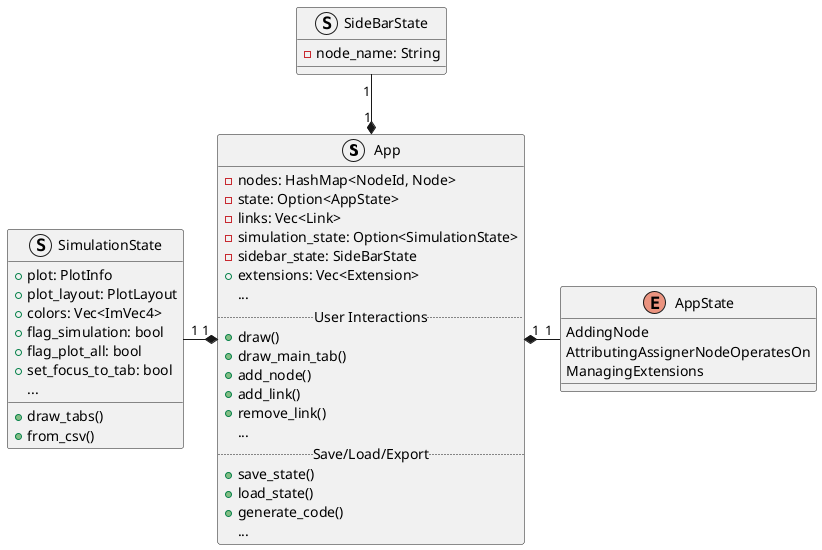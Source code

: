 @startuml app

struct App {
 - nodes: HashMap<NodeId, Node>
 - state: Option<AppState>
 - links: Vec<Link>
 - simulation_state: Option<SimulationState>
 - sidebar_state: SideBarState
 + extensions: Vec<Extension>
 ...
 .. User Interactions ..
 + draw()
 + draw_main_tab()
 + add_node()
 + add_link()
 + remove_link()
 ...
 .. Save/Load/Export ..
 + save_state()
 + load_state()
 + generate_code()
 ...
}

enum AppState {
 AddingNode
 AttributingAssignerNodeOperatesOn
 ManagingExtensions
}

struct SimulationState {
 + plot: PlotInfo
 + plot_layout: PlotLayout
 + colors: Vec<ImVec4>
 + flag_simulation: bool
 + flag_plot_all: bool
 + set_focus_to_tab: bool
 + draw_tabs()
 + from_csv()
 ...
}

struct SideBarState {
 - node_name: String
}

App "1" *-right- "1" AppState
App "1" *--left- "1" SimulationState
App "1" *-up- "1" SideBarState

@enduml